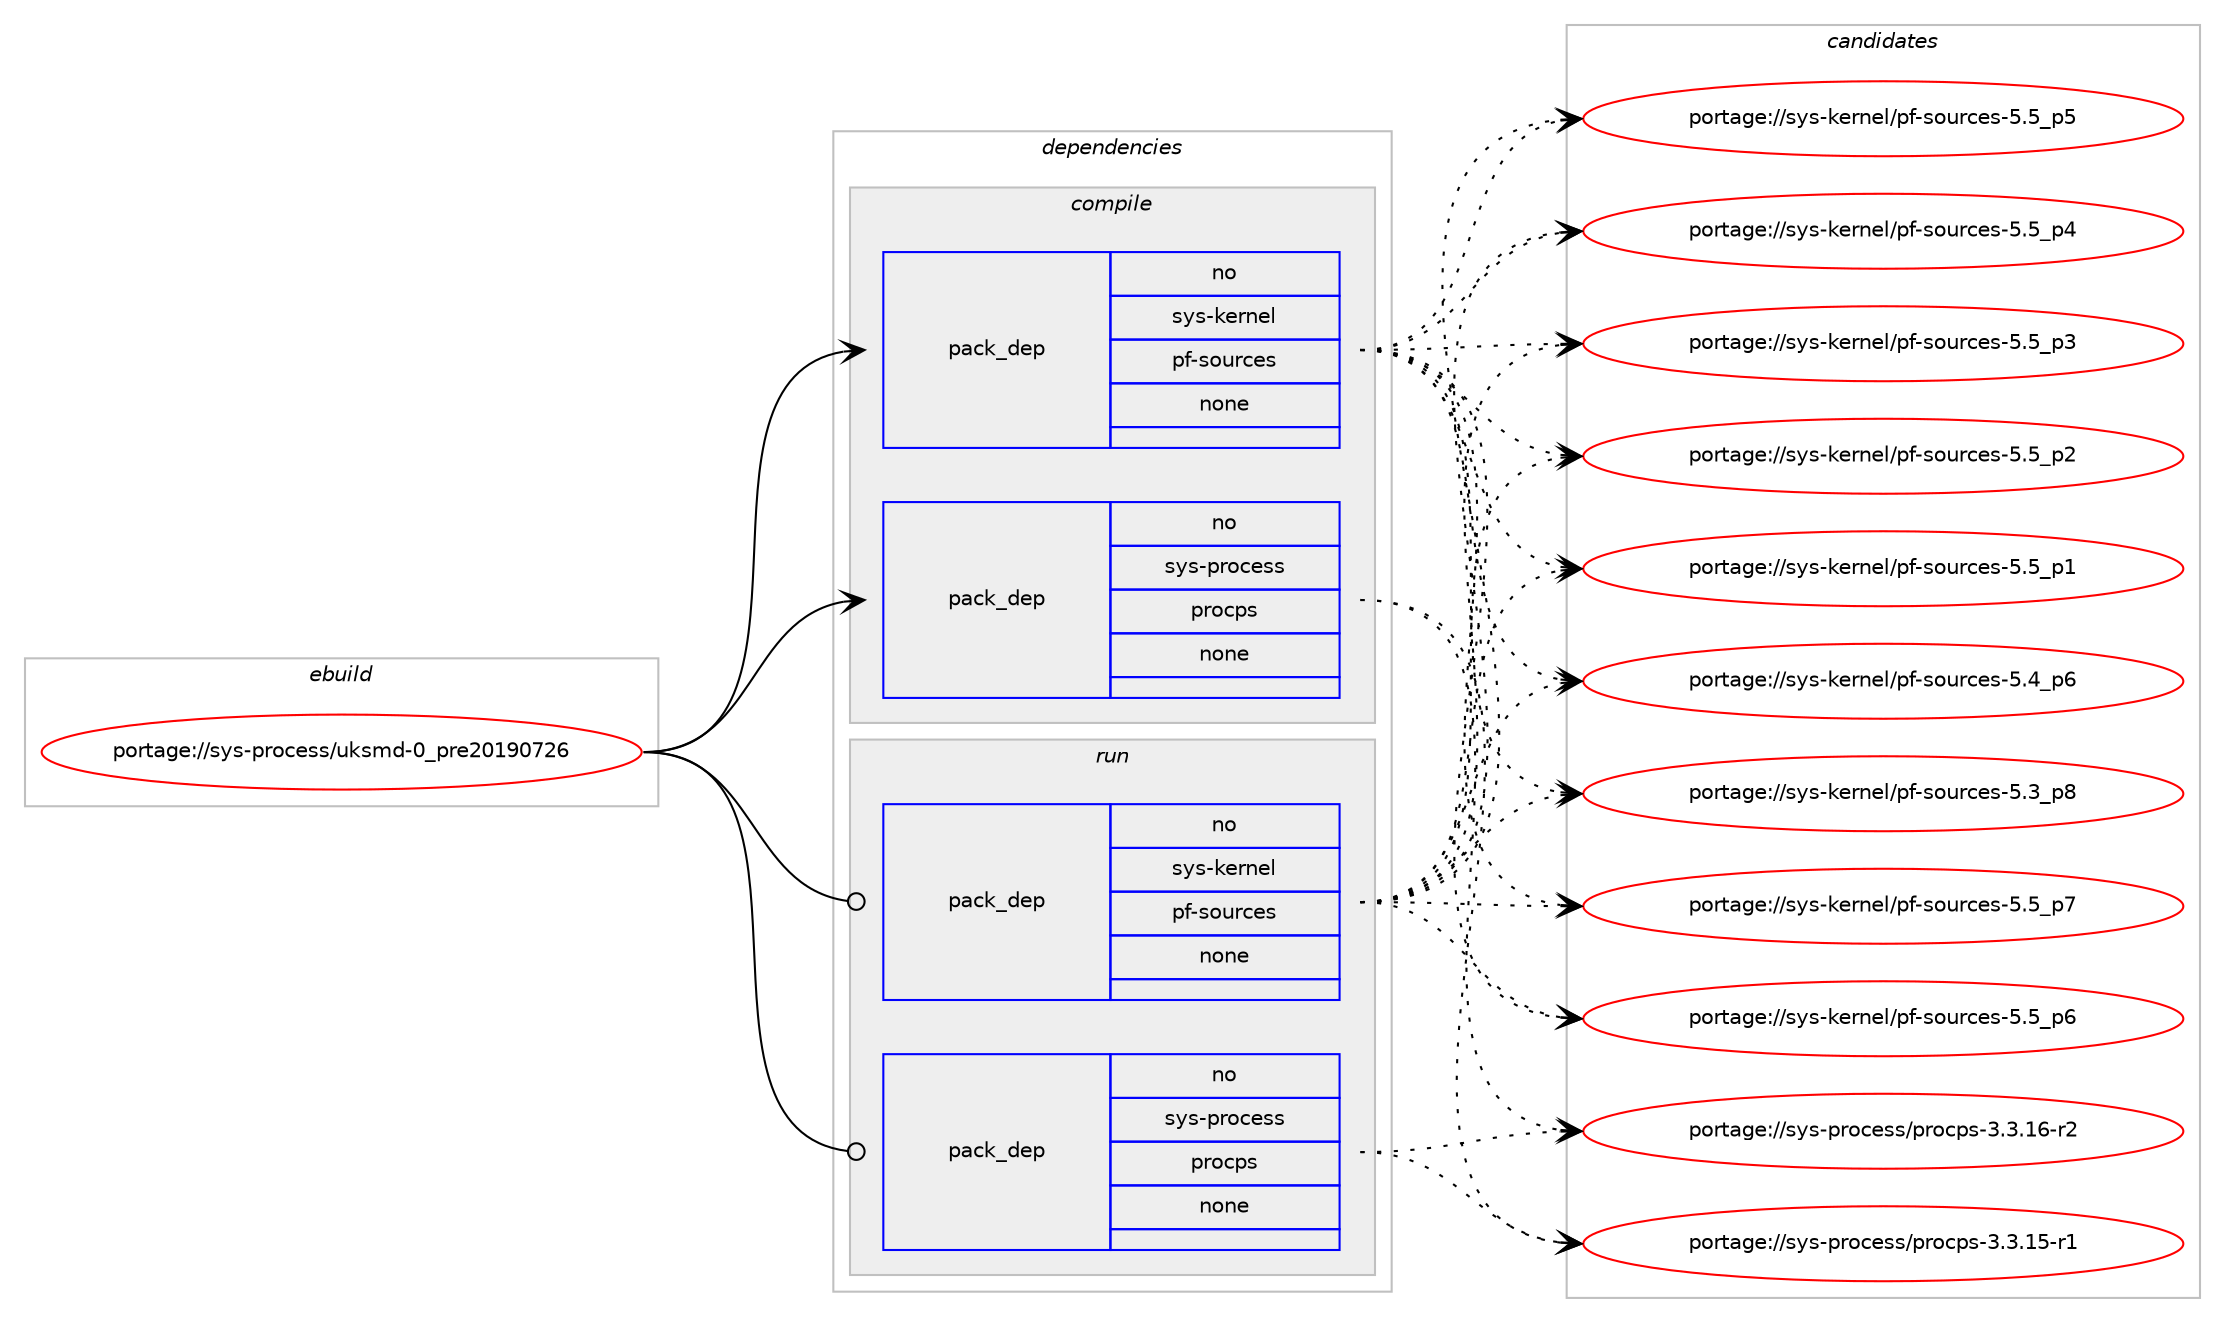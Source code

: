 digraph prolog {

# *************
# Graph options
# *************

newrank=true;
concentrate=true;
compound=true;
graph [rankdir=LR,fontname=Helvetica,fontsize=10,ranksep=1.5];#, ranksep=2.5, nodesep=0.2];
edge  [arrowhead=vee];
node  [fontname=Helvetica,fontsize=10];

# **********
# The ebuild
# **********

subgraph cluster_leftcol {
color=gray;
rank=same;
label=<<i>ebuild</i>>;
id [label="portage://sys-process/uksmd-0_pre20190726", color=red, width=4, href="../sys-process/uksmd-0_pre20190726.svg"];
}

# ****************
# The dependencies
# ****************

subgraph cluster_midcol {
color=gray;
label=<<i>dependencies</i>>;
subgraph cluster_compile {
fillcolor="#eeeeee";
style=filled;
label=<<i>compile</i>>;
subgraph pack7976 {
dependency9711 [label=<<TABLE BORDER="0" CELLBORDER="1" CELLSPACING="0" CELLPADDING="4" WIDTH="220"><TR><TD ROWSPAN="6" CELLPADDING="30">pack_dep</TD></TR><TR><TD WIDTH="110">no</TD></TR><TR><TD>sys-kernel</TD></TR><TR><TD>pf-sources</TD></TR><TR><TD>none</TD></TR><TR><TD></TD></TR></TABLE>>, shape=none, color=blue];
}
id:e -> dependency9711:w [weight=20,style="solid",arrowhead="vee"];
subgraph pack7977 {
dependency9712 [label=<<TABLE BORDER="0" CELLBORDER="1" CELLSPACING="0" CELLPADDING="4" WIDTH="220"><TR><TD ROWSPAN="6" CELLPADDING="30">pack_dep</TD></TR><TR><TD WIDTH="110">no</TD></TR><TR><TD>sys-process</TD></TR><TR><TD>procps</TD></TR><TR><TD>none</TD></TR><TR><TD></TD></TR></TABLE>>, shape=none, color=blue];
}
id:e -> dependency9712:w [weight=20,style="solid",arrowhead="vee"];
}
subgraph cluster_compileandrun {
fillcolor="#eeeeee";
style=filled;
label=<<i>compile and run</i>>;
}
subgraph cluster_run {
fillcolor="#eeeeee";
style=filled;
label=<<i>run</i>>;
subgraph pack7978 {
dependency9713 [label=<<TABLE BORDER="0" CELLBORDER="1" CELLSPACING="0" CELLPADDING="4" WIDTH="220"><TR><TD ROWSPAN="6" CELLPADDING="30">pack_dep</TD></TR><TR><TD WIDTH="110">no</TD></TR><TR><TD>sys-kernel</TD></TR><TR><TD>pf-sources</TD></TR><TR><TD>none</TD></TR><TR><TD></TD></TR></TABLE>>, shape=none, color=blue];
}
id:e -> dependency9713:w [weight=20,style="solid",arrowhead="odot"];
subgraph pack7979 {
dependency9714 [label=<<TABLE BORDER="0" CELLBORDER="1" CELLSPACING="0" CELLPADDING="4" WIDTH="220"><TR><TD ROWSPAN="6" CELLPADDING="30">pack_dep</TD></TR><TR><TD WIDTH="110">no</TD></TR><TR><TD>sys-process</TD></TR><TR><TD>procps</TD></TR><TR><TD>none</TD></TR><TR><TD></TD></TR></TABLE>>, shape=none, color=blue];
}
id:e -> dependency9714:w [weight=20,style="solid",arrowhead="odot"];
}
}

# **************
# The candidates
# **************

subgraph cluster_choices {
rank=same;
color=gray;
label=<<i>candidates</i>>;

subgraph choice7976 {
color=black;
nodesep=1;
choice11512111545107101114110101108471121024511511111711499101115455346539511255 [label="portage://sys-kernel/pf-sources-5.5_p7", color=red, width=4,href="../sys-kernel/pf-sources-5.5_p7.svg"];
choice11512111545107101114110101108471121024511511111711499101115455346539511254 [label="portage://sys-kernel/pf-sources-5.5_p6", color=red, width=4,href="../sys-kernel/pf-sources-5.5_p6.svg"];
choice11512111545107101114110101108471121024511511111711499101115455346539511253 [label="portage://sys-kernel/pf-sources-5.5_p5", color=red, width=4,href="../sys-kernel/pf-sources-5.5_p5.svg"];
choice11512111545107101114110101108471121024511511111711499101115455346539511252 [label="portage://sys-kernel/pf-sources-5.5_p4", color=red, width=4,href="../sys-kernel/pf-sources-5.5_p4.svg"];
choice11512111545107101114110101108471121024511511111711499101115455346539511251 [label="portage://sys-kernel/pf-sources-5.5_p3", color=red, width=4,href="../sys-kernel/pf-sources-5.5_p3.svg"];
choice11512111545107101114110101108471121024511511111711499101115455346539511250 [label="portage://sys-kernel/pf-sources-5.5_p2", color=red, width=4,href="../sys-kernel/pf-sources-5.5_p2.svg"];
choice11512111545107101114110101108471121024511511111711499101115455346539511249 [label="portage://sys-kernel/pf-sources-5.5_p1", color=red, width=4,href="../sys-kernel/pf-sources-5.5_p1.svg"];
choice11512111545107101114110101108471121024511511111711499101115455346529511254 [label="portage://sys-kernel/pf-sources-5.4_p6", color=red, width=4,href="../sys-kernel/pf-sources-5.4_p6.svg"];
choice11512111545107101114110101108471121024511511111711499101115455346519511256 [label="portage://sys-kernel/pf-sources-5.3_p8", color=red, width=4,href="../sys-kernel/pf-sources-5.3_p8.svg"];
dependency9711:e -> choice11512111545107101114110101108471121024511511111711499101115455346539511255:w [style=dotted,weight="100"];
dependency9711:e -> choice11512111545107101114110101108471121024511511111711499101115455346539511254:w [style=dotted,weight="100"];
dependency9711:e -> choice11512111545107101114110101108471121024511511111711499101115455346539511253:w [style=dotted,weight="100"];
dependency9711:e -> choice11512111545107101114110101108471121024511511111711499101115455346539511252:w [style=dotted,weight="100"];
dependency9711:e -> choice11512111545107101114110101108471121024511511111711499101115455346539511251:w [style=dotted,weight="100"];
dependency9711:e -> choice11512111545107101114110101108471121024511511111711499101115455346539511250:w [style=dotted,weight="100"];
dependency9711:e -> choice11512111545107101114110101108471121024511511111711499101115455346539511249:w [style=dotted,weight="100"];
dependency9711:e -> choice11512111545107101114110101108471121024511511111711499101115455346529511254:w [style=dotted,weight="100"];
dependency9711:e -> choice11512111545107101114110101108471121024511511111711499101115455346519511256:w [style=dotted,weight="100"];
}
subgraph choice7977 {
color=black;
nodesep=1;
choice11512111545112114111991011151154711211411199112115455146514649544511450 [label="portage://sys-process/procps-3.3.16-r2", color=red, width=4,href="../sys-process/procps-3.3.16-r2.svg"];
choice11512111545112114111991011151154711211411199112115455146514649534511449 [label="portage://sys-process/procps-3.3.15-r1", color=red, width=4,href="../sys-process/procps-3.3.15-r1.svg"];
dependency9712:e -> choice11512111545112114111991011151154711211411199112115455146514649544511450:w [style=dotted,weight="100"];
dependency9712:e -> choice11512111545112114111991011151154711211411199112115455146514649534511449:w [style=dotted,weight="100"];
}
subgraph choice7978 {
color=black;
nodesep=1;
choice11512111545107101114110101108471121024511511111711499101115455346539511255 [label="portage://sys-kernel/pf-sources-5.5_p7", color=red, width=4,href="../sys-kernel/pf-sources-5.5_p7.svg"];
choice11512111545107101114110101108471121024511511111711499101115455346539511254 [label="portage://sys-kernel/pf-sources-5.5_p6", color=red, width=4,href="../sys-kernel/pf-sources-5.5_p6.svg"];
choice11512111545107101114110101108471121024511511111711499101115455346539511253 [label="portage://sys-kernel/pf-sources-5.5_p5", color=red, width=4,href="../sys-kernel/pf-sources-5.5_p5.svg"];
choice11512111545107101114110101108471121024511511111711499101115455346539511252 [label="portage://sys-kernel/pf-sources-5.5_p4", color=red, width=4,href="../sys-kernel/pf-sources-5.5_p4.svg"];
choice11512111545107101114110101108471121024511511111711499101115455346539511251 [label="portage://sys-kernel/pf-sources-5.5_p3", color=red, width=4,href="../sys-kernel/pf-sources-5.5_p3.svg"];
choice11512111545107101114110101108471121024511511111711499101115455346539511250 [label="portage://sys-kernel/pf-sources-5.5_p2", color=red, width=4,href="../sys-kernel/pf-sources-5.5_p2.svg"];
choice11512111545107101114110101108471121024511511111711499101115455346539511249 [label="portage://sys-kernel/pf-sources-5.5_p1", color=red, width=4,href="../sys-kernel/pf-sources-5.5_p1.svg"];
choice11512111545107101114110101108471121024511511111711499101115455346529511254 [label="portage://sys-kernel/pf-sources-5.4_p6", color=red, width=4,href="../sys-kernel/pf-sources-5.4_p6.svg"];
choice11512111545107101114110101108471121024511511111711499101115455346519511256 [label="portage://sys-kernel/pf-sources-5.3_p8", color=red, width=4,href="../sys-kernel/pf-sources-5.3_p8.svg"];
dependency9713:e -> choice11512111545107101114110101108471121024511511111711499101115455346539511255:w [style=dotted,weight="100"];
dependency9713:e -> choice11512111545107101114110101108471121024511511111711499101115455346539511254:w [style=dotted,weight="100"];
dependency9713:e -> choice11512111545107101114110101108471121024511511111711499101115455346539511253:w [style=dotted,weight="100"];
dependency9713:e -> choice11512111545107101114110101108471121024511511111711499101115455346539511252:w [style=dotted,weight="100"];
dependency9713:e -> choice11512111545107101114110101108471121024511511111711499101115455346539511251:w [style=dotted,weight="100"];
dependency9713:e -> choice11512111545107101114110101108471121024511511111711499101115455346539511250:w [style=dotted,weight="100"];
dependency9713:e -> choice11512111545107101114110101108471121024511511111711499101115455346539511249:w [style=dotted,weight="100"];
dependency9713:e -> choice11512111545107101114110101108471121024511511111711499101115455346529511254:w [style=dotted,weight="100"];
dependency9713:e -> choice11512111545107101114110101108471121024511511111711499101115455346519511256:w [style=dotted,weight="100"];
}
subgraph choice7979 {
color=black;
nodesep=1;
choice11512111545112114111991011151154711211411199112115455146514649544511450 [label="portage://sys-process/procps-3.3.16-r2", color=red, width=4,href="../sys-process/procps-3.3.16-r2.svg"];
choice11512111545112114111991011151154711211411199112115455146514649534511449 [label="portage://sys-process/procps-3.3.15-r1", color=red, width=4,href="../sys-process/procps-3.3.15-r1.svg"];
dependency9714:e -> choice11512111545112114111991011151154711211411199112115455146514649544511450:w [style=dotted,weight="100"];
dependency9714:e -> choice11512111545112114111991011151154711211411199112115455146514649534511449:w [style=dotted,weight="100"];
}
}

}
